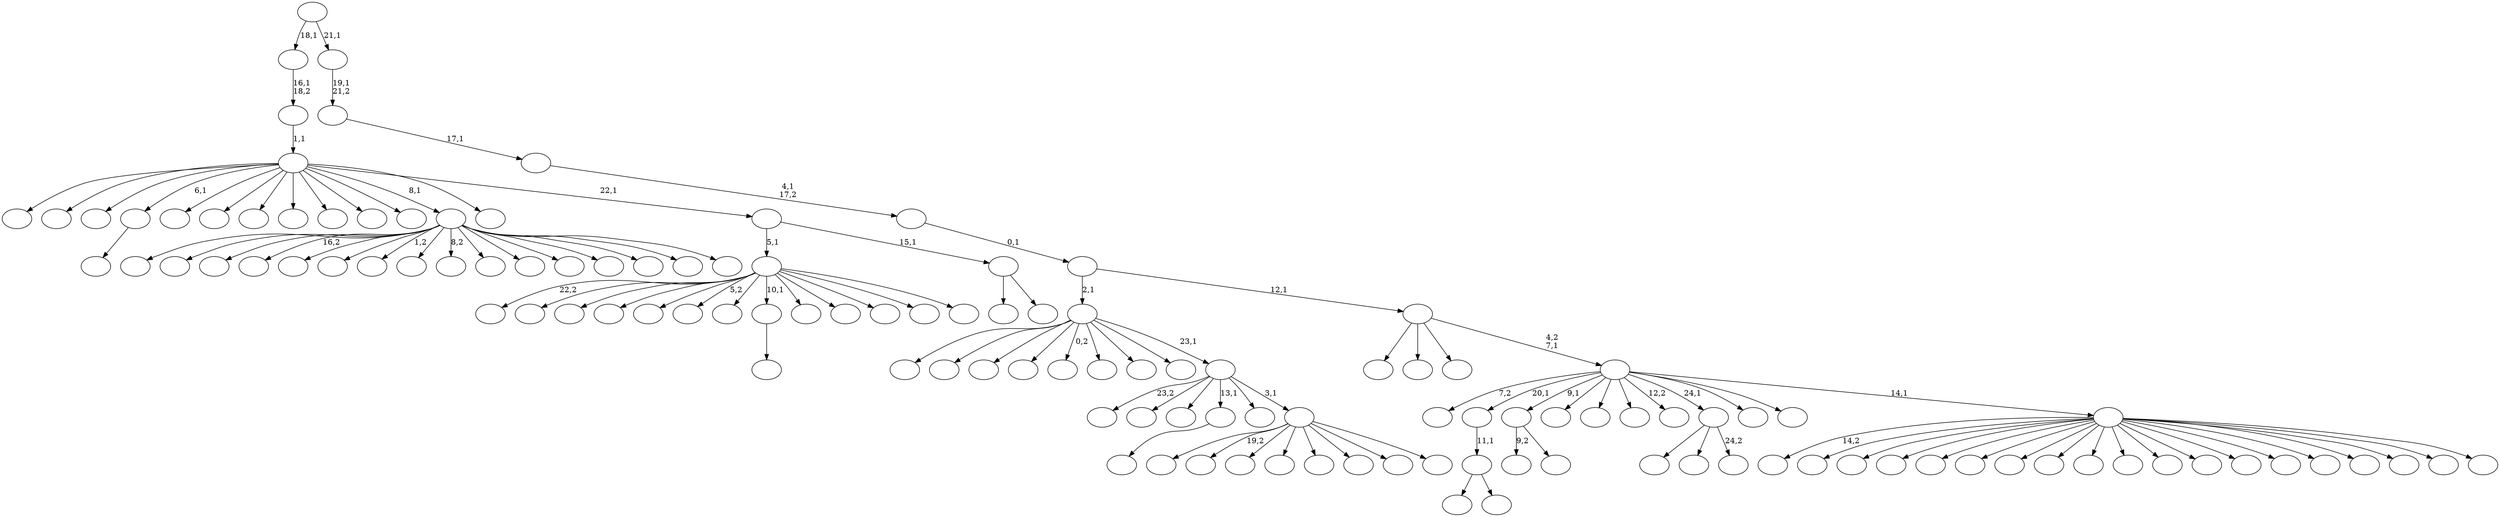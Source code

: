 digraph T {
	125 [label=""]
	124 [label=""]
	123 [label=""]
	122 [label=""]
	121 [label=""]
	120 [label=""]
	119 [label=""]
	118 [label=""]
	117 [label=""]
	116 [label=""]
	115 [label=""]
	114 [label=""]
	113 [label=""]
	112 [label=""]
	111 [label=""]
	110 [label=""]
	109 [label=""]
	108 [label=""]
	107 [label=""]
	106 [label=""]
	105 [label=""]
	104 [label=""]
	103 [label=""]
	102 [label=""]
	101 [label=""]
	100 [label=""]
	99 [label=""]
	98 [label=""]
	97 [label=""]
	96 [label=""]
	95 [label=""]
	94 [label=""]
	93 [label=""]
	92 [label=""]
	91 [label=""]
	90 [label=""]
	89 [label=""]
	88 [label=""]
	87 [label=""]
	86 [label=""]
	85 [label=""]
	84 [label=""]
	83 [label=""]
	82 [label=""]
	81 [label=""]
	80 [label=""]
	79 [label=""]
	78 [label=""]
	77 [label=""]
	76 [label=""]
	75 [label=""]
	74 [label=""]
	73 [label=""]
	72 [label=""]
	71 [label=""]
	70 [label=""]
	69 [label=""]
	68 [label=""]
	67 [label=""]
	66 [label=""]
	65 [label=""]
	64 [label=""]
	63 [label=""]
	62 [label=""]
	61 [label=""]
	60 [label=""]
	59 [label=""]
	58 [label=""]
	57 [label=""]
	56 [label=""]
	55 [label=""]
	54 [label=""]
	53 [label=""]
	52 [label=""]
	51 [label=""]
	50 [label=""]
	49 [label=""]
	48 [label=""]
	47 [label=""]
	46 [label=""]
	45 [label=""]
	44 [label=""]
	43 [label=""]
	42 [label=""]
	41 [label=""]
	40 [label=""]
	39 [label=""]
	38 [label=""]
	37 [label=""]
	36 [label=""]
	35 [label=""]
	34 [label=""]
	33 [label=""]
	32 [label=""]
	31 [label=""]
	30 [label=""]
	29 [label=""]
	28 [label=""]
	27 [label=""]
	26 [label=""]
	25 [label=""]
	24 [label=""]
	23 [label=""]
	22 [label=""]
	21 [label=""]
	20 [label=""]
	19 [label=""]
	18 [label=""]
	17 [label=""]
	16 [label=""]
	15 [label=""]
	14 [label=""]
	13 [label=""]
	12 [label=""]
	11 [label=""]
	10 [label=""]
	9 [label=""]
	8 [label=""]
	7 [label=""]
	6 [label=""]
	5 [label=""]
	4 [label=""]
	3 [label=""]
	2 [label=""]
	1 [label=""]
	0 [label=""]
	96 -> 101 [label=""]
	96 -> 97 [label=""]
	95 -> 96 [label="11,1"]
	92 -> 93 [label=""]
	85 -> 106 [label="9,2"]
	85 -> 86 [label=""]
	57 -> 58 [label=""]
	46 -> 47 [label=""]
	44 -> 112 [label=""]
	44 -> 67 [label=""]
	44 -> 45 [label="24,2"]
	31 -> 125 [label=""]
	31 -> 119 [label=""]
	31 -> 116 [label=""]
	31 -> 114 [label="16,2"]
	31 -> 110 [label=""]
	31 -> 81 [label=""]
	31 -> 74 [label="1,2"]
	31 -> 73 [label=""]
	31 -> 66 [label="8,2"]
	31 -> 61 [label=""]
	31 -> 54 [label=""]
	31 -> 50 [label=""]
	31 -> 40 [label=""]
	31 -> 37 [label=""]
	31 -> 36 [label=""]
	31 -> 32 [label=""]
	27 -> 113 [label="22,2"]
	27 -> 100 [label=""]
	27 -> 94 [label=""]
	27 -> 88 [label=""]
	27 -> 87 [label=""]
	27 -> 79 [label="5,2"]
	27 -> 69 [label=""]
	27 -> 57 [label="10,1"]
	27 -> 56 [label=""]
	27 -> 55 [label=""]
	27 -> 52 [label=""]
	27 -> 41 [label=""]
	27 -> 28 [label=""]
	21 -> 118 [label=""]
	21 -> 22 [label=""]
	20 -> 27 [label="5,1"]
	20 -> 21 [label="15,1"]
	19 -> 123 [label=""]
	19 -> 105 [label=""]
	19 -> 98 [label=""]
	19 -> 92 [label="6,1"]
	19 -> 91 [label=""]
	19 -> 78 [label=""]
	19 -> 63 [label=""]
	19 -> 49 [label=""]
	19 -> 43 [label=""]
	19 -> 39 [label=""]
	19 -> 33 [label=""]
	19 -> 31 [label="8,1"]
	19 -> 24 [label=""]
	19 -> 20 [label="22,1"]
	18 -> 19 [label="1,1"]
	17 -> 18 [label="16,1\n18,2"]
	13 -> 102 [label=""]
	13 -> 77 [label="19,2"]
	13 -> 71 [label=""]
	13 -> 64 [label=""]
	13 -> 59 [label=""]
	13 -> 29 [label=""]
	13 -> 23 [label=""]
	13 -> 14 [label=""]
	12 -> 124 [label="23,2"]
	12 -> 84 [label=""]
	12 -> 82 [label=""]
	12 -> 46 [label="13,1"]
	12 -> 25 [label=""]
	12 -> 13 [label="3,1"]
	11 -> 122 [label=""]
	11 -> 109 [label=""]
	11 -> 107 [label=""]
	11 -> 99 [label=""]
	11 -> 65 [label="0,2"]
	11 -> 60 [label=""]
	11 -> 35 [label=""]
	11 -> 30 [label=""]
	11 -> 12 [label="23,1"]
	8 -> 121 [label="14,2"]
	8 -> 120 [label=""]
	8 -> 117 [label=""]
	8 -> 111 [label=""]
	8 -> 104 [label=""]
	8 -> 103 [label=""]
	8 -> 90 [label=""]
	8 -> 89 [label=""]
	8 -> 83 [label=""]
	8 -> 72 [label=""]
	8 -> 62 [label=""]
	8 -> 51 [label=""]
	8 -> 48 [label=""]
	8 -> 38 [label=""]
	8 -> 34 [label=""]
	8 -> 16 [label=""]
	8 -> 15 [label=""]
	8 -> 10 [label=""]
	8 -> 9 [label=""]
	7 -> 115 [label="7,2"]
	7 -> 95 [label="20,1"]
	7 -> 85 [label="9,1"]
	7 -> 80 [label=""]
	7 -> 70 [label=""]
	7 -> 68 [label=""]
	7 -> 53 [label="12,2"]
	7 -> 44 [label="24,1"]
	7 -> 42 [label=""]
	7 -> 26 [label=""]
	7 -> 8 [label="14,1"]
	6 -> 108 [label=""]
	6 -> 76 [label=""]
	6 -> 75 [label=""]
	6 -> 7 [label="4,2\n7,1"]
	5 -> 11 [label="2,1"]
	5 -> 6 [label="12,1"]
	4 -> 5 [label="0,1"]
	3 -> 4 [label="4,1\n17,2"]
	2 -> 3 [label="17,1"]
	1 -> 2 [label="19,1\n21,2"]
	0 -> 17 [label="18,1"]
	0 -> 1 [label="21,1"]
}
